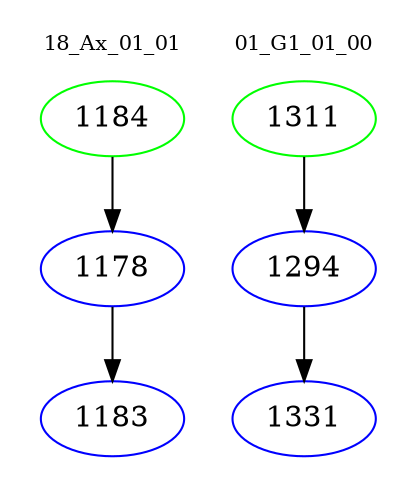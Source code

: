 digraph{
subgraph cluster_0 {
color = white
label = "18_Ax_01_01";
fontsize=10;
T0_1184 [label="1184", color="green"]
T0_1184 -> T0_1178 [color="black"]
T0_1178 [label="1178", color="blue"]
T0_1178 -> T0_1183 [color="black"]
T0_1183 [label="1183", color="blue"]
}
subgraph cluster_1 {
color = white
label = "01_G1_01_00";
fontsize=10;
T1_1311 [label="1311", color="green"]
T1_1311 -> T1_1294 [color="black"]
T1_1294 [label="1294", color="blue"]
T1_1294 -> T1_1331 [color="black"]
T1_1331 [label="1331", color="blue"]
}
}
